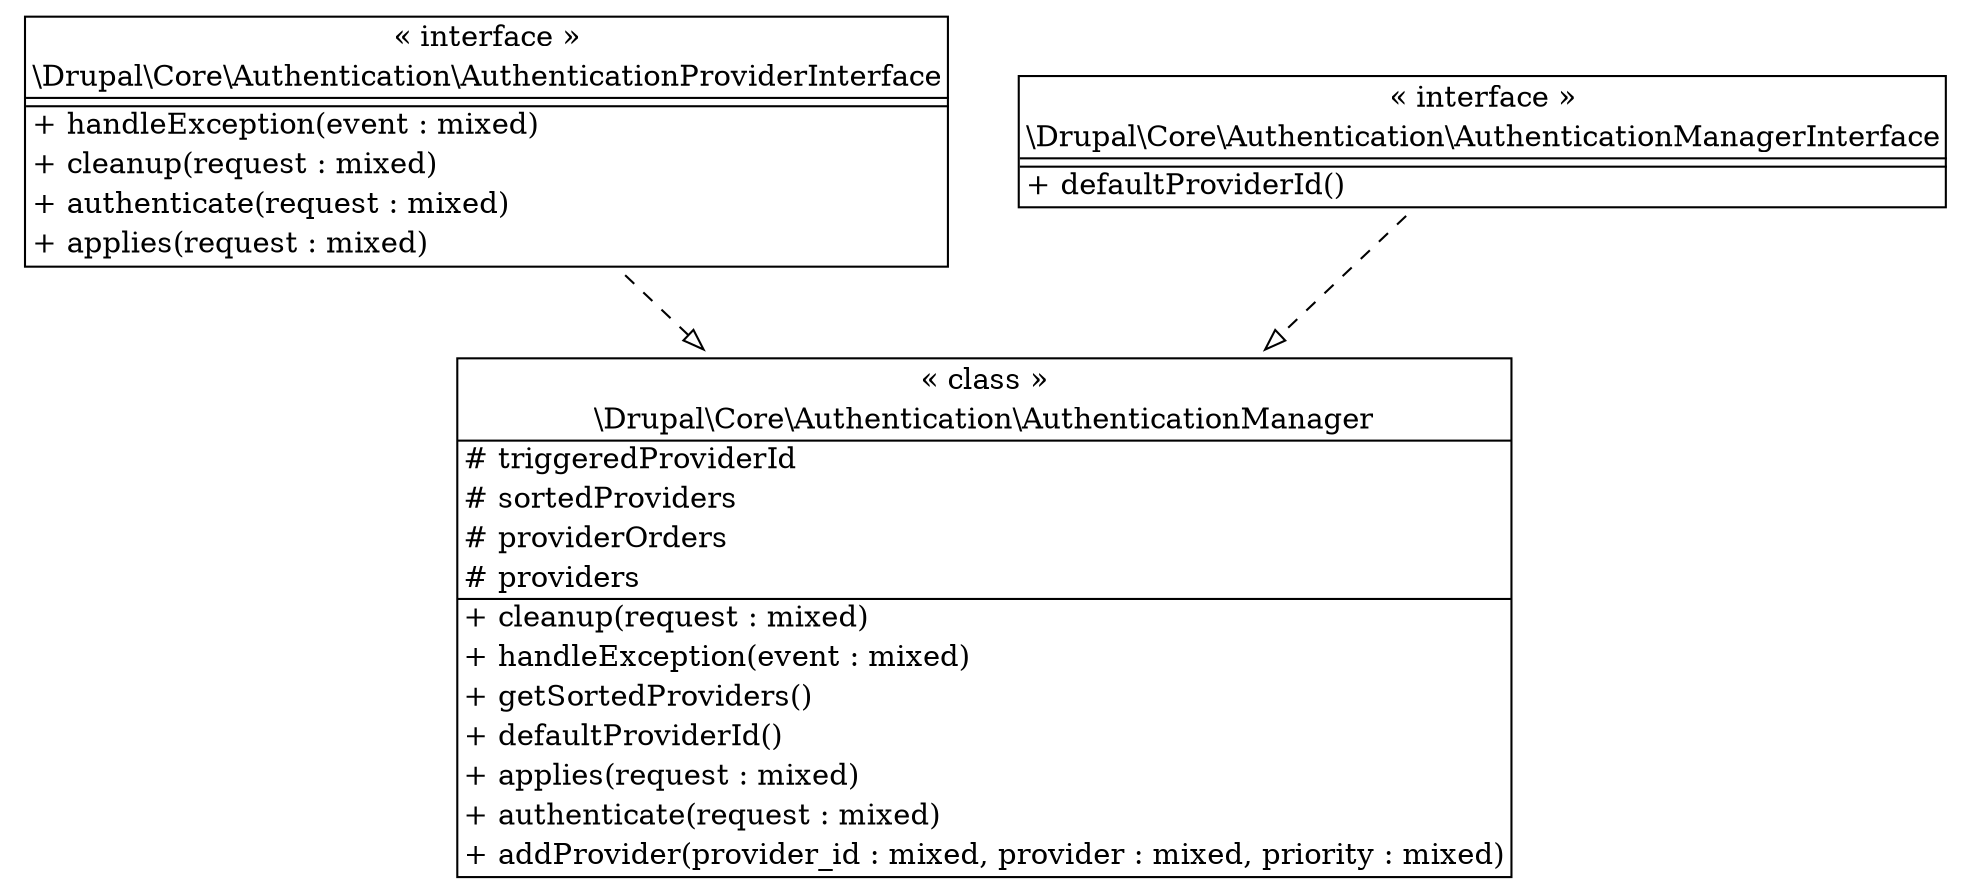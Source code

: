 digraph "Class Diagram" {
  node [shape=plaintext]
  "\\Drupal\\Core\\Authentication\\AuthenticationManager" [
    label=<
<table border="1" cellpadding="2" cellspacing="0" cellborder="0">
<tr><td align="center">&laquo; class &raquo;</td></tr>
<tr><td align="center" title="class AuthenticationManager">\\Drupal\\Core\\Authentication\\AuthenticationManager</td></tr><hr />
<tr><td align="left" title="protected triggeredProviderId"># triggeredProviderId</td></tr>
<tr><td align="left" title="protected sortedProviders"># sortedProviders</td></tr>
<tr><td align="left" title="protected providerOrders"># providerOrders</td></tr>
<tr><td align="left" title="protected providers"># providers</td></tr>
<hr />
<tr><td align="left" title="public cleanup">+ cleanup(request : mixed)</td></tr>
<tr><td align="left" title="public handleException">+ handleException(event : mixed)</td></tr>
<tr><td align="left" title="public getSortedProviders">+ getSortedProviders()</td></tr>
<tr><td align="left" title="public defaultProviderId">+ defaultProviderId()</td></tr>
<tr><td align="left" title="public applies">+ applies(request : mixed)</td></tr>
<tr><td align="left" title="public authenticate">+ authenticate(request : mixed)</td></tr>
<tr><td align="left" title="public addProvider">+ addProvider(provider_id : mixed, provider : mixed, priority : mixed)</td></tr>
</table>
  >
  ];
  "\\Drupal\\Core\\Authentication\\AuthenticationProviderInterface" [
    label=<
<table border="1" cellpadding="2" cellspacing="0" cellborder="0">
<tr><td align="center">&laquo; interface &raquo;</td></tr>
<tr><td align="center" title="interface AuthenticationProviderInterface">\\Drupal\\Core\\Authentication\\AuthenticationProviderInterface</td></tr><hr />
<tr><td></td></tr>
<hr />
<tr><td align="left" title="public handleException">+ handleException(event : mixed)</td></tr>
<tr><td align="left" title="public cleanup">+ cleanup(request : mixed)</td></tr>
<tr><td align="left" title="public authenticate">+ authenticate(request : mixed)</td></tr>
<tr><td align="left" title="public applies">+ applies(request : mixed)</td></tr>
</table>
  >
  ];
  "\\Drupal\\Core\\Authentication\\AuthenticationManagerInterface" [
    label=<
<table border="1" cellpadding="2" cellspacing="0" cellborder="0">
<tr><td align="center">&laquo; interface &raquo;</td></tr>
<tr><td align="center" title="interface AuthenticationManagerInterface">\\Drupal\\Core\\Authentication\\AuthenticationManagerInterface</td></tr><hr />
<tr><td></td></tr>
<hr />
<tr><td align="left" title="public defaultProviderId">+ defaultProviderId()</td></tr>
</table>
  >
  ];
"\\Drupal\\Core\\Authentication\\AuthenticationProviderInterface" -> "\\Drupal\\Core\\Authentication\\AuthenticationManager" [arrowhead="empty" style="dashed"];

"\\Drupal\\Core\\Authentication\\AuthenticationManagerInterface" -> "\\Drupal\\Core\\Authentication\\AuthenticationManager" [arrowhead="empty" style="dashed"];

}